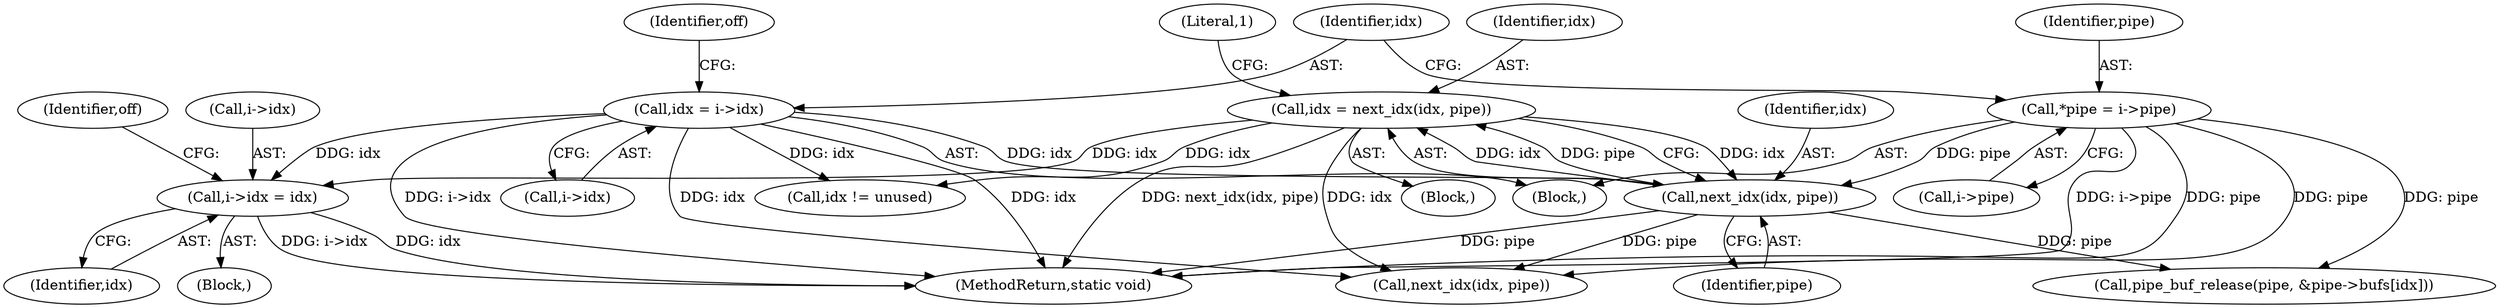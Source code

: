 digraph "1_linux_b9dc6f65bc5e232d1c05fe34b5daadc7e8bbf1fb_0@pointer" {
"1000190" [label="(Call,i->idx = idx)"];
"1000180" [label="(Call,idx = next_idx(idx, pipe))"];
"1000182" [label="(Call,next_idx(idx, pipe))"];
"1000114" [label="(Call,idx = i->idx)"];
"1000107" [label="(Call,*pipe = i->pipe)"];
"1000121" [label="(Identifier,off)"];
"1000107" [label="(Call,*pipe = i->pipe)"];
"1000158" [label="(Literal,1)"];
"1000183" [label="(Identifier,idx)"];
"1000114" [label="(Call,idx = i->idx)"];
"1000239" [label="(Call,pipe_buf_release(pipe, &pipe->bufs[idx]))"];
"1000105" [label="(Block,)"];
"1000180" [label="(Call,idx = next_idx(idx, pipe))"];
"1000115" [label="(Identifier,idx)"];
"1000196" [label="(Identifier,off)"];
"1000235" [label="(Call,idx != unused)"];
"1000194" [label="(Identifier,idx)"];
"1000116" [label="(Call,i->idx)"];
"1000261" [label="(MethodReturn,static void)"];
"1000181" [label="(Identifier,idx)"];
"1000210" [label="(Call,next_idx(idx, pipe))"];
"1000184" [label="(Identifier,pipe)"];
"1000159" [label="(Block,)"];
"1000109" [label="(Call,i->pipe)"];
"1000182" [label="(Call,next_idx(idx, pipe))"];
"1000108" [label="(Identifier,pipe)"];
"1000143" [label="(Block,)"];
"1000191" [label="(Call,i->idx)"];
"1000190" [label="(Call,i->idx = idx)"];
"1000190" -> "1000143"  [label="AST: "];
"1000190" -> "1000194"  [label="CFG: "];
"1000191" -> "1000190"  [label="AST: "];
"1000194" -> "1000190"  [label="AST: "];
"1000196" -> "1000190"  [label="CFG: "];
"1000190" -> "1000261"  [label="DDG: idx"];
"1000190" -> "1000261"  [label="DDG: i->idx"];
"1000180" -> "1000190"  [label="DDG: idx"];
"1000114" -> "1000190"  [label="DDG: idx"];
"1000180" -> "1000159"  [label="AST: "];
"1000180" -> "1000182"  [label="CFG: "];
"1000181" -> "1000180"  [label="AST: "];
"1000182" -> "1000180"  [label="AST: "];
"1000158" -> "1000180"  [label="CFG: "];
"1000180" -> "1000261"  [label="DDG: next_idx(idx, pipe)"];
"1000182" -> "1000180"  [label="DDG: idx"];
"1000182" -> "1000180"  [label="DDG: pipe"];
"1000180" -> "1000182"  [label="DDG: idx"];
"1000180" -> "1000210"  [label="DDG: idx"];
"1000180" -> "1000235"  [label="DDG: idx"];
"1000182" -> "1000184"  [label="CFG: "];
"1000183" -> "1000182"  [label="AST: "];
"1000184" -> "1000182"  [label="AST: "];
"1000182" -> "1000261"  [label="DDG: pipe"];
"1000114" -> "1000182"  [label="DDG: idx"];
"1000107" -> "1000182"  [label="DDG: pipe"];
"1000182" -> "1000210"  [label="DDG: pipe"];
"1000182" -> "1000239"  [label="DDG: pipe"];
"1000114" -> "1000105"  [label="AST: "];
"1000114" -> "1000116"  [label="CFG: "];
"1000115" -> "1000114"  [label="AST: "];
"1000116" -> "1000114"  [label="AST: "];
"1000121" -> "1000114"  [label="CFG: "];
"1000114" -> "1000261"  [label="DDG: idx"];
"1000114" -> "1000261"  [label="DDG: i->idx"];
"1000114" -> "1000210"  [label="DDG: idx"];
"1000114" -> "1000235"  [label="DDG: idx"];
"1000107" -> "1000105"  [label="AST: "];
"1000107" -> "1000109"  [label="CFG: "];
"1000108" -> "1000107"  [label="AST: "];
"1000109" -> "1000107"  [label="AST: "];
"1000115" -> "1000107"  [label="CFG: "];
"1000107" -> "1000261"  [label="DDG: pipe"];
"1000107" -> "1000261"  [label="DDG: i->pipe"];
"1000107" -> "1000210"  [label="DDG: pipe"];
"1000107" -> "1000239"  [label="DDG: pipe"];
}
